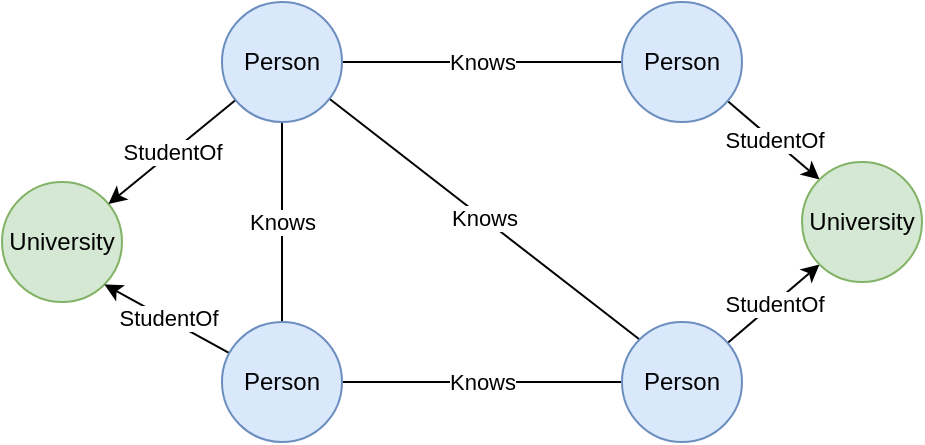 <mxfile version="17.2.4" type="device"><diagram id="faEzDnh7Y_q9TJQ64ryP" name="Knows-University"><mxGraphModel dx="1422" dy="905" grid="1" gridSize="10" guides="1" tooltips="1" connect="1" arrows="1" fold="1" page="1" pageScale="1" pageWidth="850" pageHeight="1100" math="0" shadow="0"><root><mxCell id="0"/><mxCell id="1" parent="0"/><mxCell id="6DdnRJW7EFPMzzlUdNu3-1" value="University" style="ellipse;whiteSpace=wrap;html=1;aspect=fixed;fillColor=#d5e8d4;strokeColor=#82b366;" vertex="1" parent="1"><mxGeometry x="170" y="290" width="60" height="60" as="geometry"/></mxCell><mxCell id="6DdnRJW7EFPMzzlUdNu3-7" value="StudentOf" style="rounded=0;orthogonalLoop=1;jettySize=auto;html=1;" edge="1" parent="1" source="6DdnRJW7EFPMzzlUdNu3-2" target="6DdnRJW7EFPMzzlUdNu3-1"><mxGeometry relative="1" as="geometry"/></mxCell><mxCell id="6DdnRJW7EFPMzzlUdNu3-8" value="Knows" style="edgeStyle=none;rounded=0;orthogonalLoop=1;jettySize=auto;html=1;endArrow=none;endFill=0;" edge="1" parent="1" source="6DdnRJW7EFPMzzlUdNu3-2" target="6DdnRJW7EFPMzzlUdNu3-3"><mxGeometry relative="1" as="geometry"/></mxCell><mxCell id="6DdnRJW7EFPMzzlUdNu3-9" value="Knows" style="edgeStyle=none;rounded=0;orthogonalLoop=1;jettySize=auto;html=1;endArrow=none;endFill=0;" edge="1" parent="1" source="6DdnRJW7EFPMzzlUdNu3-2" target="6DdnRJW7EFPMzzlUdNu3-5"><mxGeometry relative="1" as="geometry"/></mxCell><mxCell id="6DdnRJW7EFPMzzlUdNu3-10" value="Knows" style="edgeStyle=none;rounded=0;orthogonalLoop=1;jettySize=auto;html=1;entryX=0;entryY=0;entryDx=0;entryDy=0;endArrow=none;endFill=0;" edge="1" parent="1" source="6DdnRJW7EFPMzzlUdNu3-2" target="6DdnRJW7EFPMzzlUdNu3-4"><mxGeometry relative="1" as="geometry"/></mxCell><mxCell id="6DdnRJW7EFPMzzlUdNu3-2" value="Person" style="ellipse;whiteSpace=wrap;html=1;aspect=fixed;fillColor=#dae8fc;strokeColor=#6c8ebf;" vertex="1" parent="1"><mxGeometry x="280" y="200" width="60" height="60" as="geometry"/></mxCell><mxCell id="6DdnRJW7EFPMzzlUdNu3-13" value="StudentOf" style="edgeStyle=none;rounded=0;orthogonalLoop=1;jettySize=auto;html=1;entryX=1;entryY=1;entryDx=0;entryDy=0;endArrow=classic;endFill=1;" edge="1" parent="1" source="6DdnRJW7EFPMzzlUdNu3-3" target="6DdnRJW7EFPMzzlUdNu3-1"><mxGeometry relative="1" as="geometry"/></mxCell><mxCell id="6DdnRJW7EFPMzzlUdNu3-14" value="Knows" style="edgeStyle=none;rounded=0;orthogonalLoop=1;jettySize=auto;html=1;endArrow=none;endFill=0;" edge="1" parent="1" source="6DdnRJW7EFPMzzlUdNu3-3" target="6DdnRJW7EFPMzzlUdNu3-4"><mxGeometry relative="1" as="geometry"/></mxCell><mxCell id="6DdnRJW7EFPMzzlUdNu3-3" value="Person" style="ellipse;whiteSpace=wrap;html=1;aspect=fixed;fillColor=#dae8fc;strokeColor=#6c8ebf;" vertex="1" parent="1"><mxGeometry x="280" y="360" width="60" height="60" as="geometry"/></mxCell><mxCell id="6DdnRJW7EFPMzzlUdNu3-11" value="StudentOf" style="edgeStyle=none;rounded=0;orthogonalLoop=1;jettySize=auto;html=1;entryX=0;entryY=1;entryDx=0;entryDy=0;endArrow=classic;endFill=1;" edge="1" parent="1" source="6DdnRJW7EFPMzzlUdNu3-4" target="6DdnRJW7EFPMzzlUdNu3-6"><mxGeometry relative="1" as="geometry"/></mxCell><mxCell id="6DdnRJW7EFPMzzlUdNu3-4" value="Person" style="ellipse;whiteSpace=wrap;html=1;aspect=fixed;fillColor=#dae8fc;strokeColor=#6c8ebf;" vertex="1" parent="1"><mxGeometry x="480" y="360" width="60" height="60" as="geometry"/></mxCell><mxCell id="6DdnRJW7EFPMzzlUdNu3-12" value="StudentOf" style="edgeStyle=none;rounded=0;orthogonalLoop=1;jettySize=auto;html=1;entryX=0;entryY=0;entryDx=0;entryDy=0;endArrow=classic;endFill=1;" edge="1" parent="1" source="6DdnRJW7EFPMzzlUdNu3-5" target="6DdnRJW7EFPMzzlUdNu3-6"><mxGeometry relative="1" as="geometry"/></mxCell><mxCell id="6DdnRJW7EFPMzzlUdNu3-5" value="Person" style="ellipse;whiteSpace=wrap;html=1;aspect=fixed;fillColor=#dae8fc;strokeColor=#6c8ebf;" vertex="1" parent="1"><mxGeometry x="480" y="200" width="60" height="60" as="geometry"/></mxCell><mxCell id="6DdnRJW7EFPMzzlUdNu3-6" value="University" style="ellipse;whiteSpace=wrap;html=1;aspect=fixed;fillColor=#d5e8d4;strokeColor=#82b366;" vertex="1" parent="1"><mxGeometry x="570" y="280" width="60" height="60" as="geometry"/></mxCell></root></mxGraphModel></diagram></mxfile>